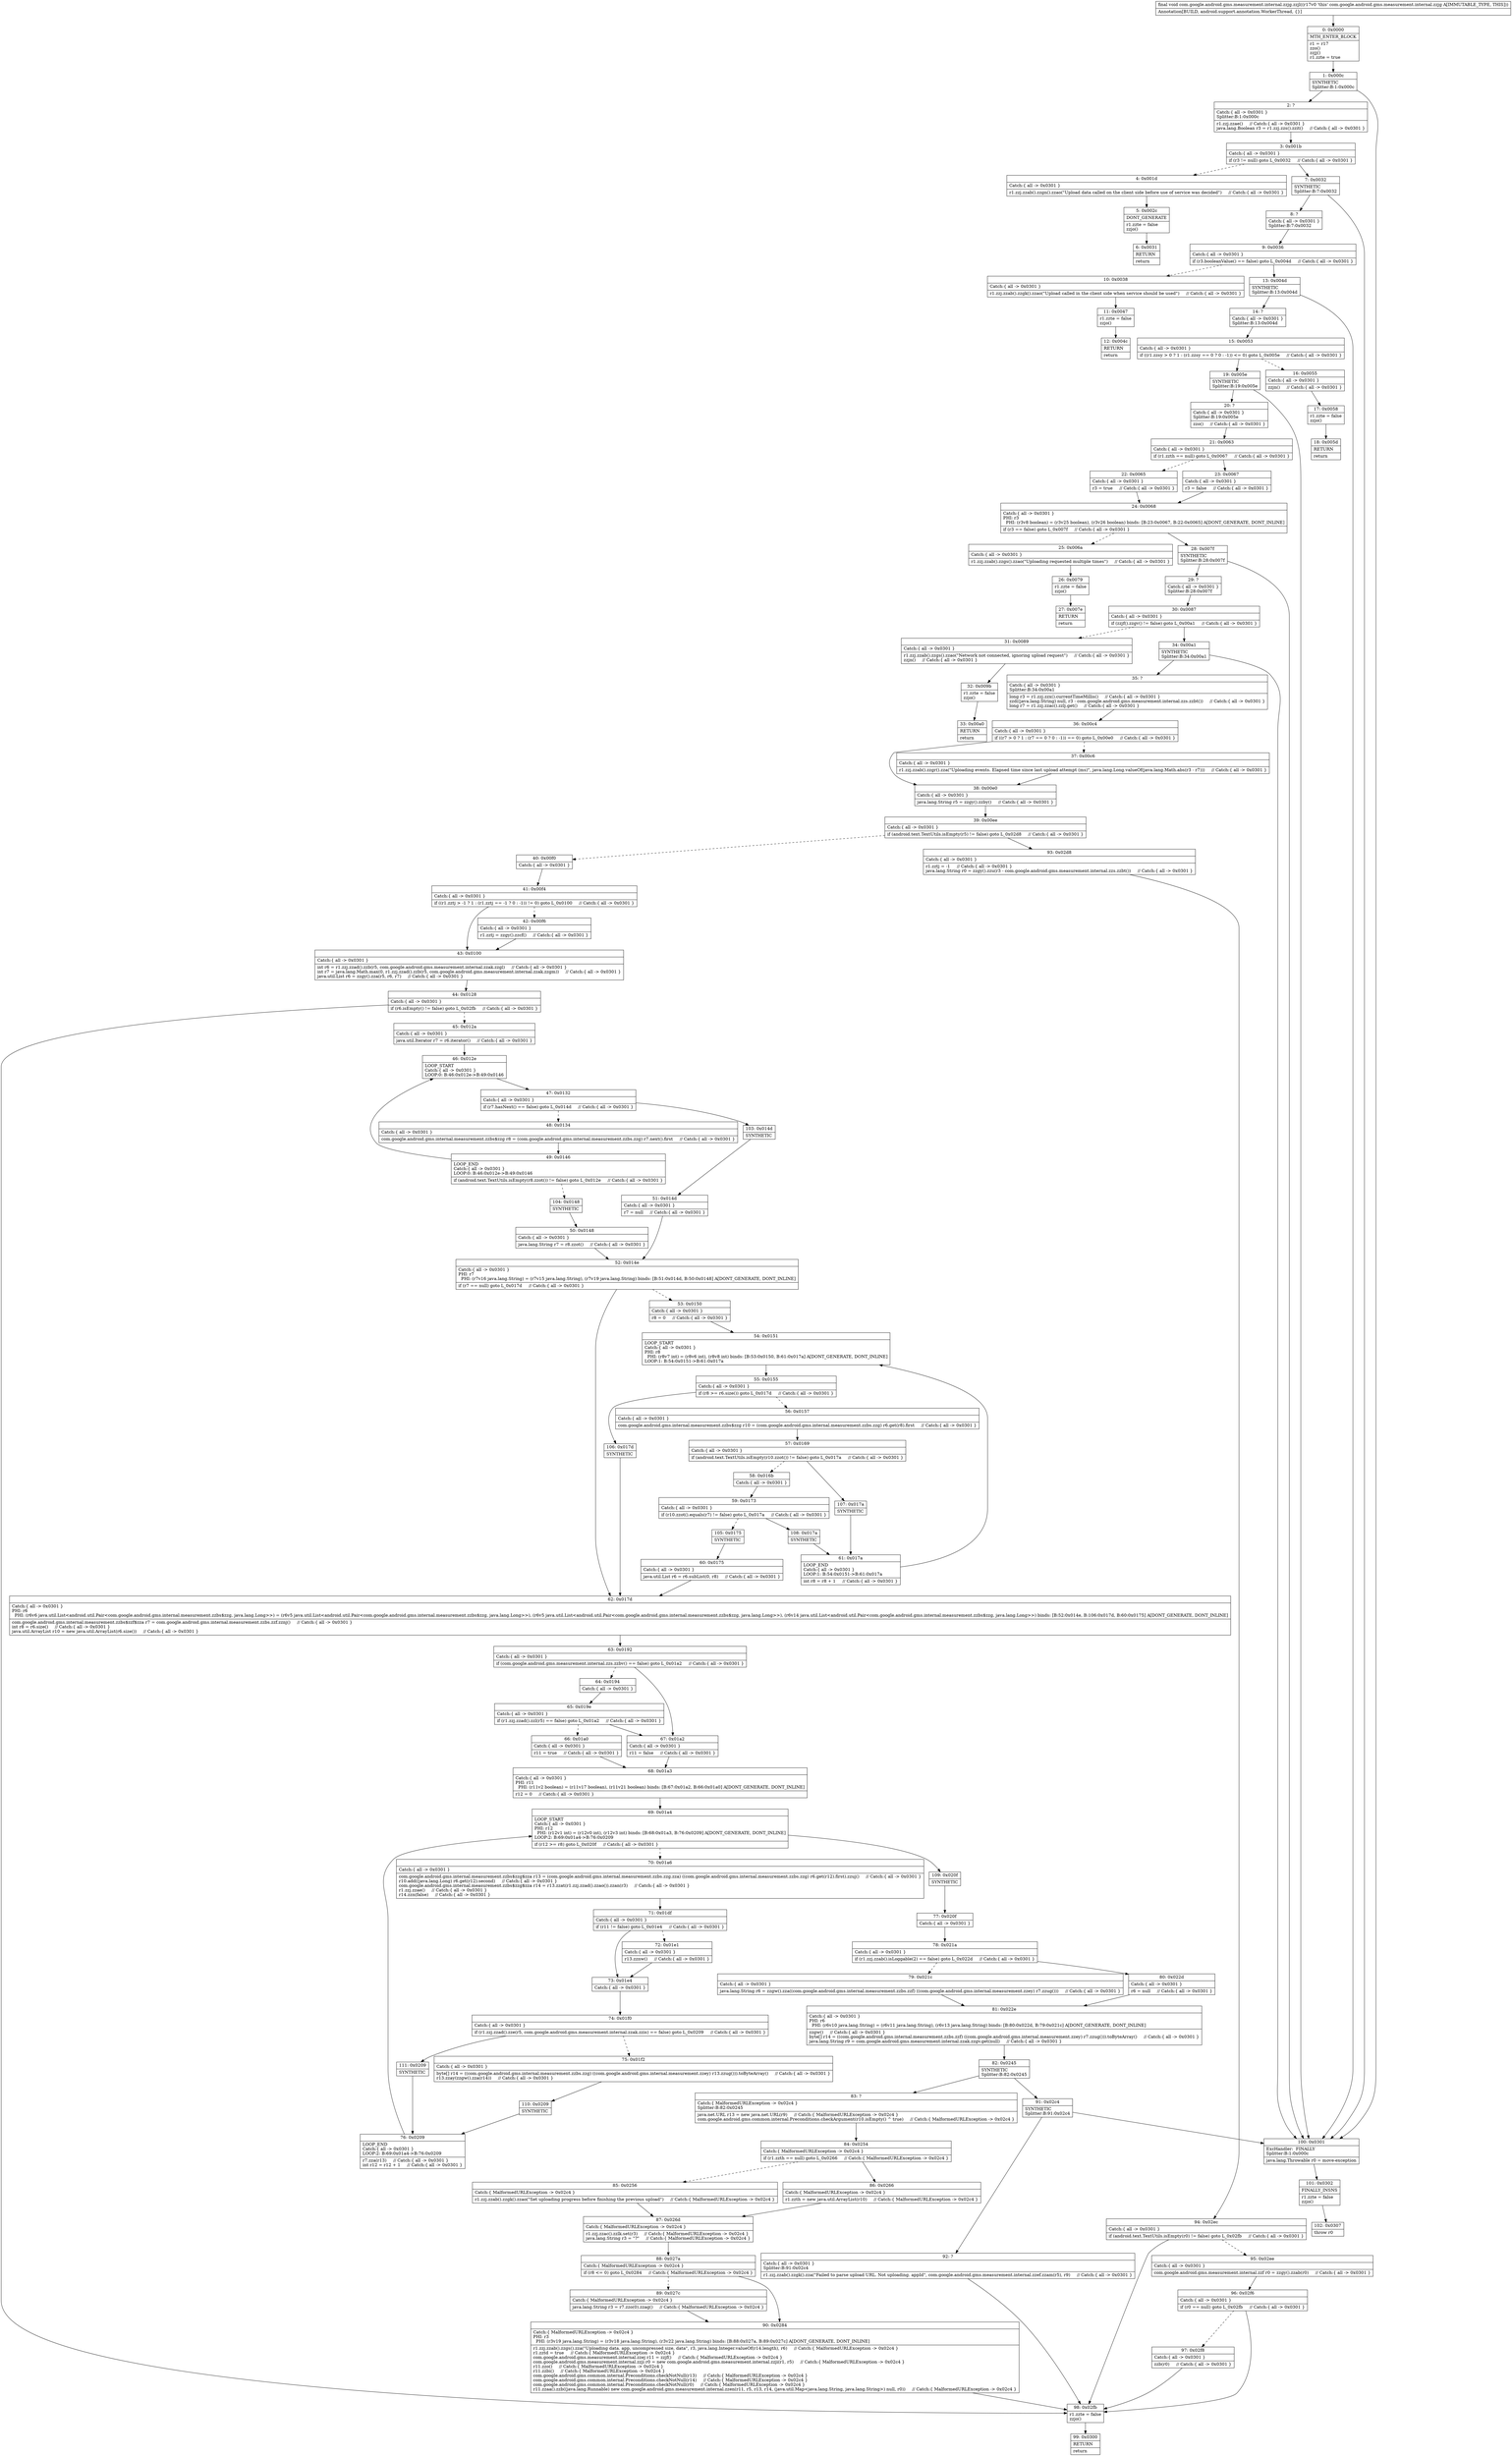 digraph "CFG forcom.google.android.gms.measurement.internal.zzjg.zzjl()V" {
Node_0 [shape=record,label="{0\:\ 0x0000|MTH_ENTER_BLOCK\l|r1 = r17\lzzo()\lzzjj()\lr1.zzte = true\l}"];
Node_1 [shape=record,label="{1\:\ 0x000c|SYNTHETIC\lSplitter:B:1:0x000c\l}"];
Node_2 [shape=record,label="{2\:\ ?|Catch:\{ all \-\> 0x0301 \}\lSplitter:B:1:0x000c\l|r1.zzj.zzae()     \/\/ Catch:\{ all \-\> 0x0301 \}\ljava.lang.Boolean r3 = r1.zzj.zzs().zzit()     \/\/ Catch:\{ all \-\> 0x0301 \}\l}"];
Node_3 [shape=record,label="{3\:\ 0x001b|Catch:\{ all \-\> 0x0301 \}\l|if (r3 != null) goto L_0x0032     \/\/ Catch:\{ all \-\> 0x0301 \}\l}"];
Node_4 [shape=record,label="{4\:\ 0x001d|Catch:\{ all \-\> 0x0301 \}\l|r1.zzj.zzab().zzgn().zzao(\"Upload data called on the client side before use of service was decided\")     \/\/ Catch:\{ all \-\> 0x0301 \}\l}"];
Node_5 [shape=record,label="{5\:\ 0x002c|DONT_GENERATE\l|r1.zzte = false\lzzjo()\l}"];
Node_6 [shape=record,label="{6\:\ 0x0031|RETURN\l|return\l}"];
Node_7 [shape=record,label="{7\:\ 0x0032|SYNTHETIC\lSplitter:B:7:0x0032\l}"];
Node_8 [shape=record,label="{8\:\ ?|Catch:\{ all \-\> 0x0301 \}\lSplitter:B:7:0x0032\l}"];
Node_9 [shape=record,label="{9\:\ 0x0036|Catch:\{ all \-\> 0x0301 \}\l|if (r3.booleanValue() == false) goto L_0x004d     \/\/ Catch:\{ all \-\> 0x0301 \}\l}"];
Node_10 [shape=record,label="{10\:\ 0x0038|Catch:\{ all \-\> 0x0301 \}\l|r1.zzj.zzab().zzgk().zzao(\"Upload called in the client side when service should be used\")     \/\/ Catch:\{ all \-\> 0x0301 \}\l}"];
Node_11 [shape=record,label="{11\:\ 0x0047|r1.zzte = false\lzzjo()\l}"];
Node_12 [shape=record,label="{12\:\ 0x004c|RETURN\l|return\l}"];
Node_13 [shape=record,label="{13\:\ 0x004d|SYNTHETIC\lSplitter:B:13:0x004d\l}"];
Node_14 [shape=record,label="{14\:\ ?|Catch:\{ all \-\> 0x0301 \}\lSplitter:B:13:0x004d\l}"];
Node_15 [shape=record,label="{15\:\ 0x0053|Catch:\{ all \-\> 0x0301 \}\l|if ((r1.zzsy \> 0 ? 1 : (r1.zzsy == 0 ? 0 : \-1)) \<= 0) goto L_0x005e     \/\/ Catch:\{ all \-\> 0x0301 \}\l}"];
Node_16 [shape=record,label="{16\:\ 0x0055|Catch:\{ all \-\> 0x0301 \}\l|zzjn()     \/\/ Catch:\{ all \-\> 0x0301 \}\l}"];
Node_17 [shape=record,label="{17\:\ 0x0058|r1.zzte = false\lzzjo()\l}"];
Node_18 [shape=record,label="{18\:\ 0x005d|RETURN\l|return\l}"];
Node_19 [shape=record,label="{19\:\ 0x005e|SYNTHETIC\lSplitter:B:19:0x005e\l}"];
Node_20 [shape=record,label="{20\:\ ?|Catch:\{ all \-\> 0x0301 \}\lSplitter:B:19:0x005e\l|zzo()     \/\/ Catch:\{ all \-\> 0x0301 \}\l}"];
Node_21 [shape=record,label="{21\:\ 0x0063|Catch:\{ all \-\> 0x0301 \}\l|if (r1.zzth == null) goto L_0x0067     \/\/ Catch:\{ all \-\> 0x0301 \}\l}"];
Node_22 [shape=record,label="{22\:\ 0x0065|Catch:\{ all \-\> 0x0301 \}\l|r3 = true     \/\/ Catch:\{ all \-\> 0x0301 \}\l}"];
Node_23 [shape=record,label="{23\:\ 0x0067|Catch:\{ all \-\> 0x0301 \}\l|r3 = false     \/\/ Catch:\{ all \-\> 0x0301 \}\l}"];
Node_24 [shape=record,label="{24\:\ 0x0068|Catch:\{ all \-\> 0x0301 \}\lPHI: r3 \l  PHI: (r3v8 boolean) = (r3v25 boolean), (r3v26 boolean) binds: [B:23:0x0067, B:22:0x0065] A[DONT_GENERATE, DONT_INLINE]\l|if (r3 == false) goto L_0x007f     \/\/ Catch:\{ all \-\> 0x0301 \}\l}"];
Node_25 [shape=record,label="{25\:\ 0x006a|Catch:\{ all \-\> 0x0301 \}\l|r1.zzj.zzab().zzgs().zzao(\"Uploading requested multiple times\")     \/\/ Catch:\{ all \-\> 0x0301 \}\l}"];
Node_26 [shape=record,label="{26\:\ 0x0079|r1.zzte = false\lzzjo()\l}"];
Node_27 [shape=record,label="{27\:\ 0x007e|RETURN\l|return\l}"];
Node_28 [shape=record,label="{28\:\ 0x007f|SYNTHETIC\lSplitter:B:28:0x007f\l}"];
Node_29 [shape=record,label="{29\:\ ?|Catch:\{ all \-\> 0x0301 \}\lSplitter:B:28:0x007f\l}"];
Node_30 [shape=record,label="{30\:\ 0x0087|Catch:\{ all \-\> 0x0301 \}\l|if (zzjf().zzgv() != false) goto L_0x00a1     \/\/ Catch:\{ all \-\> 0x0301 \}\l}"];
Node_31 [shape=record,label="{31\:\ 0x0089|Catch:\{ all \-\> 0x0301 \}\l|r1.zzj.zzab().zzgs().zzao(\"Network not connected, ignoring upload request\")     \/\/ Catch:\{ all \-\> 0x0301 \}\lzzjn()     \/\/ Catch:\{ all \-\> 0x0301 \}\l}"];
Node_32 [shape=record,label="{32\:\ 0x009b|r1.zzte = false\lzzjo()\l}"];
Node_33 [shape=record,label="{33\:\ 0x00a0|RETURN\l|return\l}"];
Node_34 [shape=record,label="{34\:\ 0x00a1|SYNTHETIC\lSplitter:B:34:0x00a1\l}"];
Node_35 [shape=record,label="{35\:\ ?|Catch:\{ all \-\> 0x0301 \}\lSplitter:B:34:0x00a1\l|long r3 = r1.zzj.zzx().currentTimeMillis()     \/\/ Catch:\{ all \-\> 0x0301 \}\lzzd((java.lang.String) null, r3 \- com.google.android.gms.measurement.internal.zzs.zzbt())     \/\/ Catch:\{ all \-\> 0x0301 \}\llong r7 = r1.zzj.zzac().zzlj.get()     \/\/ Catch:\{ all \-\> 0x0301 \}\l}"];
Node_36 [shape=record,label="{36\:\ 0x00c4|Catch:\{ all \-\> 0x0301 \}\l|if ((r7 \> 0 ? 1 : (r7 == 0 ? 0 : \-1)) == 0) goto L_0x00e0     \/\/ Catch:\{ all \-\> 0x0301 \}\l}"];
Node_37 [shape=record,label="{37\:\ 0x00c6|Catch:\{ all \-\> 0x0301 \}\l|r1.zzj.zzab().zzgr().zza(\"Uploading events. Elapsed time since last upload attempt (ms)\", java.lang.Long.valueOf(java.lang.Math.abs(r3 \- r7)))     \/\/ Catch:\{ all \-\> 0x0301 \}\l}"];
Node_38 [shape=record,label="{38\:\ 0x00e0|Catch:\{ all \-\> 0x0301 \}\l|java.lang.String r5 = zzgy().zzby()     \/\/ Catch:\{ all \-\> 0x0301 \}\l}"];
Node_39 [shape=record,label="{39\:\ 0x00ee|Catch:\{ all \-\> 0x0301 \}\l|if (android.text.TextUtils.isEmpty(r5) != false) goto L_0x02d8     \/\/ Catch:\{ all \-\> 0x0301 \}\l}"];
Node_40 [shape=record,label="{40\:\ 0x00f0|Catch:\{ all \-\> 0x0301 \}\l}"];
Node_41 [shape=record,label="{41\:\ 0x00f4|Catch:\{ all \-\> 0x0301 \}\l|if ((r1.zztj \> \-1 ? 1 : (r1.zztj == \-1 ? 0 : \-1)) != 0) goto L_0x0100     \/\/ Catch:\{ all \-\> 0x0301 \}\l}"];
Node_42 [shape=record,label="{42\:\ 0x00f6|Catch:\{ all \-\> 0x0301 \}\l|r1.zztj = zzgy().zzcf()     \/\/ Catch:\{ all \-\> 0x0301 \}\l}"];
Node_43 [shape=record,label="{43\:\ 0x0100|Catch:\{ all \-\> 0x0301 \}\l|int r6 = r1.zzj.zzad().zzb(r5, com.google.android.gms.measurement.internal.zzak.zzgl)     \/\/ Catch:\{ all \-\> 0x0301 \}\lint r7 = java.lang.Math.max(0, r1.zzj.zzad().zzb(r5, com.google.android.gms.measurement.internal.zzak.zzgm))     \/\/ Catch:\{ all \-\> 0x0301 \}\ljava.util.List r6 = zzgy().zza(r5, r6, r7)     \/\/ Catch:\{ all \-\> 0x0301 \}\l}"];
Node_44 [shape=record,label="{44\:\ 0x0128|Catch:\{ all \-\> 0x0301 \}\l|if (r6.isEmpty() != false) goto L_0x02fb     \/\/ Catch:\{ all \-\> 0x0301 \}\l}"];
Node_45 [shape=record,label="{45\:\ 0x012a|Catch:\{ all \-\> 0x0301 \}\l|java.util.Iterator r7 = r6.iterator()     \/\/ Catch:\{ all \-\> 0x0301 \}\l}"];
Node_46 [shape=record,label="{46\:\ 0x012e|LOOP_START\lCatch:\{ all \-\> 0x0301 \}\lLOOP:0: B:46:0x012e\-\>B:49:0x0146\l}"];
Node_47 [shape=record,label="{47\:\ 0x0132|Catch:\{ all \-\> 0x0301 \}\l|if (r7.hasNext() == false) goto L_0x014d     \/\/ Catch:\{ all \-\> 0x0301 \}\l}"];
Node_48 [shape=record,label="{48\:\ 0x0134|Catch:\{ all \-\> 0x0301 \}\l|com.google.android.gms.internal.measurement.zzbs$zzg r8 = (com.google.android.gms.internal.measurement.zzbs.zzg) r7.next().first     \/\/ Catch:\{ all \-\> 0x0301 \}\l}"];
Node_49 [shape=record,label="{49\:\ 0x0146|LOOP_END\lCatch:\{ all \-\> 0x0301 \}\lLOOP:0: B:46:0x012e\-\>B:49:0x0146\l|if (android.text.TextUtils.isEmpty(r8.zzot()) != false) goto L_0x012e     \/\/ Catch:\{ all \-\> 0x0301 \}\l}"];
Node_50 [shape=record,label="{50\:\ 0x0148|Catch:\{ all \-\> 0x0301 \}\l|java.lang.String r7 = r8.zzot()     \/\/ Catch:\{ all \-\> 0x0301 \}\l}"];
Node_51 [shape=record,label="{51\:\ 0x014d|Catch:\{ all \-\> 0x0301 \}\l|r7 = null     \/\/ Catch:\{ all \-\> 0x0301 \}\l}"];
Node_52 [shape=record,label="{52\:\ 0x014e|Catch:\{ all \-\> 0x0301 \}\lPHI: r7 \l  PHI: (r7v16 java.lang.String) = (r7v15 java.lang.String), (r7v19 java.lang.String) binds: [B:51:0x014d, B:50:0x0148] A[DONT_GENERATE, DONT_INLINE]\l|if (r7 == null) goto L_0x017d     \/\/ Catch:\{ all \-\> 0x0301 \}\l}"];
Node_53 [shape=record,label="{53\:\ 0x0150|Catch:\{ all \-\> 0x0301 \}\l|r8 = 0     \/\/ Catch:\{ all \-\> 0x0301 \}\l}"];
Node_54 [shape=record,label="{54\:\ 0x0151|LOOP_START\lCatch:\{ all \-\> 0x0301 \}\lPHI: r8 \l  PHI: (r8v7 int) = (r8v6 int), (r8v8 int) binds: [B:53:0x0150, B:61:0x017a] A[DONT_GENERATE, DONT_INLINE]\lLOOP:1: B:54:0x0151\-\>B:61:0x017a\l}"];
Node_55 [shape=record,label="{55\:\ 0x0155|Catch:\{ all \-\> 0x0301 \}\l|if (r8 \>= r6.size()) goto L_0x017d     \/\/ Catch:\{ all \-\> 0x0301 \}\l}"];
Node_56 [shape=record,label="{56\:\ 0x0157|Catch:\{ all \-\> 0x0301 \}\l|com.google.android.gms.internal.measurement.zzbs$zzg r10 = (com.google.android.gms.internal.measurement.zzbs.zzg) r6.get(r8).first     \/\/ Catch:\{ all \-\> 0x0301 \}\l}"];
Node_57 [shape=record,label="{57\:\ 0x0169|Catch:\{ all \-\> 0x0301 \}\l|if (android.text.TextUtils.isEmpty(r10.zzot()) != false) goto L_0x017a     \/\/ Catch:\{ all \-\> 0x0301 \}\l}"];
Node_58 [shape=record,label="{58\:\ 0x016b|Catch:\{ all \-\> 0x0301 \}\l}"];
Node_59 [shape=record,label="{59\:\ 0x0173|Catch:\{ all \-\> 0x0301 \}\l|if (r10.zzot().equals(r7) != false) goto L_0x017a     \/\/ Catch:\{ all \-\> 0x0301 \}\l}"];
Node_60 [shape=record,label="{60\:\ 0x0175|Catch:\{ all \-\> 0x0301 \}\l|java.util.List r6 = r6.subList(0, r8)     \/\/ Catch:\{ all \-\> 0x0301 \}\l}"];
Node_61 [shape=record,label="{61\:\ 0x017a|LOOP_END\lCatch:\{ all \-\> 0x0301 \}\lLOOP:1: B:54:0x0151\-\>B:61:0x017a\l|int r8 = r8 + 1     \/\/ Catch:\{ all \-\> 0x0301 \}\l}"];
Node_62 [shape=record,label="{62\:\ 0x017d|Catch:\{ all \-\> 0x0301 \}\lPHI: r6 \l  PHI: (r6v6 java.util.List\<android.util.Pair\<com.google.android.gms.internal.measurement.zzbs$zzg, java.lang.Long\>\>) = (r6v5 java.util.List\<android.util.Pair\<com.google.android.gms.internal.measurement.zzbs$zzg, java.lang.Long\>\>), (r6v5 java.util.List\<android.util.Pair\<com.google.android.gms.internal.measurement.zzbs$zzg, java.lang.Long\>\>), (r6v14 java.util.List\<android.util.Pair\<com.google.android.gms.internal.measurement.zzbs$zzg, java.lang.Long\>\>) binds: [B:52:0x014e, B:106:0x017d, B:60:0x0175] A[DONT_GENERATE, DONT_INLINE]\l|com.google.android.gms.internal.measurement.zzbs$zzf$zza r7 = com.google.android.gms.internal.measurement.zzbs.zzf.zznj()     \/\/ Catch:\{ all \-\> 0x0301 \}\lint r8 = r6.size()     \/\/ Catch:\{ all \-\> 0x0301 \}\ljava.util.ArrayList r10 = new java.util.ArrayList(r6.size())     \/\/ Catch:\{ all \-\> 0x0301 \}\l}"];
Node_63 [shape=record,label="{63\:\ 0x0192|Catch:\{ all \-\> 0x0301 \}\l|if (com.google.android.gms.measurement.internal.zzs.zzbv() == false) goto L_0x01a2     \/\/ Catch:\{ all \-\> 0x0301 \}\l}"];
Node_64 [shape=record,label="{64\:\ 0x0194|Catch:\{ all \-\> 0x0301 \}\l}"];
Node_65 [shape=record,label="{65\:\ 0x019e|Catch:\{ all \-\> 0x0301 \}\l|if (r1.zzj.zzad().zzl(r5) == false) goto L_0x01a2     \/\/ Catch:\{ all \-\> 0x0301 \}\l}"];
Node_66 [shape=record,label="{66\:\ 0x01a0|Catch:\{ all \-\> 0x0301 \}\l|r11 = true     \/\/ Catch:\{ all \-\> 0x0301 \}\l}"];
Node_67 [shape=record,label="{67\:\ 0x01a2|Catch:\{ all \-\> 0x0301 \}\l|r11 = false     \/\/ Catch:\{ all \-\> 0x0301 \}\l}"];
Node_68 [shape=record,label="{68\:\ 0x01a3|Catch:\{ all \-\> 0x0301 \}\lPHI: r11 \l  PHI: (r11v2 boolean) = (r11v17 boolean), (r11v21 boolean) binds: [B:67:0x01a2, B:66:0x01a0] A[DONT_GENERATE, DONT_INLINE]\l|r12 = 0     \/\/ Catch:\{ all \-\> 0x0301 \}\l}"];
Node_69 [shape=record,label="{69\:\ 0x01a4|LOOP_START\lCatch:\{ all \-\> 0x0301 \}\lPHI: r12 \l  PHI: (r12v1 int) = (r12v0 int), (r12v3 int) binds: [B:68:0x01a3, B:76:0x0209] A[DONT_GENERATE, DONT_INLINE]\lLOOP:2: B:69:0x01a4\-\>B:76:0x0209\l|if (r12 \>= r8) goto L_0x020f     \/\/ Catch:\{ all \-\> 0x0301 \}\l}"];
Node_70 [shape=record,label="{70\:\ 0x01a6|Catch:\{ all \-\> 0x0301 \}\l|com.google.android.gms.internal.measurement.zzbs$zzg$zza r13 = (com.google.android.gms.internal.measurement.zzbs.zzg.zza) ((com.google.android.gms.internal.measurement.zzbs.zzg) r6.get(r12).first).zzuj()     \/\/ Catch:\{ all \-\> 0x0301 \}\lr10.add((java.lang.Long) r6.get(r12).second)     \/\/ Catch:\{ all \-\> 0x0301 \}\lcom.google.android.gms.internal.measurement.zzbs$zzg$zza r14 = r13.zzat(r1.zzj.zzad().zzao()).zzan(r3)     \/\/ Catch:\{ all \-\> 0x0301 \}\lr1.zzj.zzae()     \/\/ Catch:\{ all \-\> 0x0301 \}\lr14.zzn(false)     \/\/ Catch:\{ all \-\> 0x0301 \}\l}"];
Node_71 [shape=record,label="{71\:\ 0x01df|Catch:\{ all \-\> 0x0301 \}\l|if (r11 != false) goto L_0x01e4     \/\/ Catch:\{ all \-\> 0x0301 \}\l}"];
Node_72 [shape=record,label="{72\:\ 0x01e1|Catch:\{ all \-\> 0x0301 \}\l|r13.zznw()     \/\/ Catch:\{ all \-\> 0x0301 \}\l}"];
Node_73 [shape=record,label="{73\:\ 0x01e4|Catch:\{ all \-\> 0x0301 \}\l}"];
Node_74 [shape=record,label="{74\:\ 0x01f0|Catch:\{ all \-\> 0x0301 \}\l|if (r1.zzj.zzad().zze(r5, com.google.android.gms.measurement.internal.zzak.zzis) == false) goto L_0x0209     \/\/ Catch:\{ all \-\> 0x0301 \}\l}"];
Node_75 [shape=record,label="{75\:\ 0x01f2|Catch:\{ all \-\> 0x0301 \}\l|byte[] r14 = ((com.google.android.gms.internal.measurement.zzbs.zzg) ((com.google.android.gms.internal.measurement.zzey) r13.zzug())).toByteArray()     \/\/ Catch:\{ all \-\> 0x0301 \}\lr13.zzay(zzgw().zza(r14))     \/\/ Catch:\{ all \-\> 0x0301 \}\l}"];
Node_76 [shape=record,label="{76\:\ 0x0209|LOOP_END\lCatch:\{ all \-\> 0x0301 \}\lLOOP:2: B:69:0x01a4\-\>B:76:0x0209\l|r7.zza(r13)     \/\/ Catch:\{ all \-\> 0x0301 \}\lint r12 = r12 + 1     \/\/ Catch:\{ all \-\> 0x0301 \}\l}"];
Node_77 [shape=record,label="{77\:\ 0x020f|Catch:\{ all \-\> 0x0301 \}\l}"];
Node_78 [shape=record,label="{78\:\ 0x021a|Catch:\{ all \-\> 0x0301 \}\l|if (r1.zzj.zzab().isLoggable(2) == false) goto L_0x022d     \/\/ Catch:\{ all \-\> 0x0301 \}\l}"];
Node_79 [shape=record,label="{79\:\ 0x021c|Catch:\{ all \-\> 0x0301 \}\l|java.lang.String r6 = zzgw().zza((com.google.android.gms.internal.measurement.zzbs.zzf) ((com.google.android.gms.internal.measurement.zzey) r7.zzug()))     \/\/ Catch:\{ all \-\> 0x0301 \}\l}"];
Node_80 [shape=record,label="{80\:\ 0x022d|Catch:\{ all \-\> 0x0301 \}\l|r6 = null     \/\/ Catch:\{ all \-\> 0x0301 \}\l}"];
Node_81 [shape=record,label="{81\:\ 0x022e|Catch:\{ all \-\> 0x0301 \}\lPHI: r6 \l  PHI: (r6v10 java.lang.String) = (r6v11 java.lang.String), (r6v13 java.lang.String) binds: [B:80:0x022d, B:79:0x021c] A[DONT_GENERATE, DONT_INLINE]\l|zzgw()     \/\/ Catch:\{ all \-\> 0x0301 \}\lbyte[] r14 = ((com.google.android.gms.internal.measurement.zzbs.zzf) ((com.google.android.gms.internal.measurement.zzey) r7.zzug())).toByteArray()     \/\/ Catch:\{ all \-\> 0x0301 \}\ljava.lang.String r9 = com.google.android.gms.measurement.internal.zzak.zzgv.get(null)     \/\/ Catch:\{ all \-\> 0x0301 \}\l}"];
Node_82 [shape=record,label="{82\:\ 0x0245|SYNTHETIC\lSplitter:B:82:0x0245\l}"];
Node_83 [shape=record,label="{83\:\ ?|Catch:\{ MalformedURLException \-\> 0x02c4 \}\lSplitter:B:82:0x0245\l|java.net.URL r13 = new java.net.URL(r9)     \/\/ Catch:\{ MalformedURLException \-\> 0x02c4 \}\lcom.google.android.gms.common.internal.Preconditions.checkArgument(r10.isEmpty() ^ true)     \/\/ Catch:\{ MalformedURLException \-\> 0x02c4 \}\l}"];
Node_84 [shape=record,label="{84\:\ 0x0254|Catch:\{ MalformedURLException \-\> 0x02c4 \}\l|if (r1.zzth == null) goto L_0x0266     \/\/ Catch:\{ MalformedURLException \-\> 0x02c4 \}\l}"];
Node_85 [shape=record,label="{85\:\ 0x0256|Catch:\{ MalformedURLException \-\> 0x02c4 \}\l|r1.zzj.zzab().zzgk().zzao(\"Set uploading progress before finishing the previous upload\")     \/\/ Catch:\{ MalformedURLException \-\> 0x02c4 \}\l}"];
Node_86 [shape=record,label="{86\:\ 0x0266|Catch:\{ MalformedURLException \-\> 0x02c4 \}\l|r1.zzth = new java.util.ArrayList(r10)     \/\/ Catch:\{ MalformedURLException \-\> 0x02c4 \}\l}"];
Node_87 [shape=record,label="{87\:\ 0x026d|Catch:\{ MalformedURLException \-\> 0x02c4 \}\l|r1.zzj.zzac().zzlk.set(r3)     \/\/ Catch:\{ MalformedURLException \-\> 0x02c4 \}\ljava.lang.String r3 = \"?\"     \/\/ Catch:\{ MalformedURLException \-\> 0x02c4 \}\l}"];
Node_88 [shape=record,label="{88\:\ 0x027a|Catch:\{ MalformedURLException \-\> 0x02c4 \}\l|if (r8 \<= 0) goto L_0x0284     \/\/ Catch:\{ MalformedURLException \-\> 0x02c4 \}\l}"];
Node_89 [shape=record,label="{89\:\ 0x027c|Catch:\{ MalformedURLException \-\> 0x02c4 \}\l|java.lang.String r3 = r7.zzo(0).zzag()     \/\/ Catch:\{ MalformedURLException \-\> 0x02c4 \}\l}"];
Node_90 [shape=record,label="{90\:\ 0x0284|Catch:\{ MalformedURLException \-\> 0x02c4 \}\lPHI: r3 \l  PHI: (r3v19 java.lang.String) = (r3v18 java.lang.String), (r3v22 java.lang.String) binds: [B:88:0x027a, B:89:0x027c] A[DONT_GENERATE, DONT_INLINE]\l|r1.zzj.zzab().zzgs().zza(\"Uploading data. app, uncompressed size, data\", r3, java.lang.Integer.valueOf(r14.length), r6)     \/\/ Catch:\{ MalformedURLException \-\> 0x02c4 \}\lr1.zztd = true     \/\/ Catch:\{ MalformedURLException \-\> 0x02c4 \}\lcom.google.android.gms.measurement.internal.zzej r11 = zzjf()     \/\/ Catch:\{ MalformedURLException \-\> 0x02c4 \}\lcom.google.android.gms.measurement.internal.zzji r0 = new com.google.android.gms.measurement.internal.zzji(r1, r5)     \/\/ Catch:\{ MalformedURLException \-\> 0x02c4 \}\lr11.zzo()     \/\/ Catch:\{ MalformedURLException \-\> 0x02c4 \}\lr11.zzbi()     \/\/ Catch:\{ MalformedURLException \-\> 0x02c4 \}\lcom.google.android.gms.common.internal.Preconditions.checkNotNull(r13)     \/\/ Catch:\{ MalformedURLException \-\> 0x02c4 \}\lcom.google.android.gms.common.internal.Preconditions.checkNotNull(r14)     \/\/ Catch:\{ MalformedURLException \-\> 0x02c4 \}\lcom.google.android.gms.common.internal.Preconditions.checkNotNull(r0)     \/\/ Catch:\{ MalformedURLException \-\> 0x02c4 \}\lr11.zzaa().zzb((java.lang.Runnable) new com.google.android.gms.measurement.internal.zzen(r11, r5, r13, r14, (java.util.Map\<java.lang.String, java.lang.String\>) null, r0))     \/\/ Catch:\{ MalformedURLException \-\> 0x02c4 \}\l}"];
Node_91 [shape=record,label="{91\:\ 0x02c4|SYNTHETIC\lSplitter:B:91:0x02c4\l}"];
Node_92 [shape=record,label="{92\:\ ?|Catch:\{ all \-\> 0x0301 \}\lSplitter:B:91:0x02c4\l|r1.zzj.zzab().zzgk().zza(\"Failed to parse upload URL. Not uploading. appId\", com.google.android.gms.measurement.internal.zzef.zzam(r5), r9)     \/\/ Catch:\{ all \-\> 0x0301 \}\l}"];
Node_93 [shape=record,label="{93\:\ 0x02d8|Catch:\{ all \-\> 0x0301 \}\l|r1.zztj = \-1     \/\/ Catch:\{ all \-\> 0x0301 \}\ljava.lang.String r0 = zzgy().zzu(r3 \- com.google.android.gms.measurement.internal.zzs.zzbt())     \/\/ Catch:\{ all \-\> 0x0301 \}\l}"];
Node_94 [shape=record,label="{94\:\ 0x02ec|Catch:\{ all \-\> 0x0301 \}\l|if (android.text.TextUtils.isEmpty(r0) != false) goto L_0x02fb     \/\/ Catch:\{ all \-\> 0x0301 \}\l}"];
Node_95 [shape=record,label="{95\:\ 0x02ee|Catch:\{ all \-\> 0x0301 \}\l|com.google.android.gms.measurement.internal.zzf r0 = zzgy().zzab(r0)     \/\/ Catch:\{ all \-\> 0x0301 \}\l}"];
Node_96 [shape=record,label="{96\:\ 0x02f6|Catch:\{ all \-\> 0x0301 \}\l|if (r0 == null) goto L_0x02fb     \/\/ Catch:\{ all \-\> 0x0301 \}\l}"];
Node_97 [shape=record,label="{97\:\ 0x02f8|Catch:\{ all \-\> 0x0301 \}\l|zzb(r0)     \/\/ Catch:\{ all \-\> 0x0301 \}\l}"];
Node_98 [shape=record,label="{98\:\ 0x02fb|r1.zzte = false\lzzjo()\l}"];
Node_99 [shape=record,label="{99\:\ 0x0300|RETURN\l|return\l}"];
Node_100 [shape=record,label="{100\:\ 0x0301|ExcHandler:  FINALLY\lSplitter:B:1:0x000c\l|java.lang.Throwable r0 = move\-exception\l}"];
Node_101 [shape=record,label="{101\:\ 0x0302|FINALLY_INSNS\l|r1.zzte = false\lzzjo()\l}"];
Node_102 [shape=record,label="{102\:\ 0x0307|throw r0\l}"];
Node_103 [shape=record,label="{103\:\ 0x014d|SYNTHETIC\l}"];
Node_104 [shape=record,label="{104\:\ 0x0148|SYNTHETIC\l}"];
Node_105 [shape=record,label="{105\:\ 0x0175|SYNTHETIC\l}"];
Node_106 [shape=record,label="{106\:\ 0x017d|SYNTHETIC\l}"];
Node_107 [shape=record,label="{107\:\ 0x017a|SYNTHETIC\l}"];
Node_108 [shape=record,label="{108\:\ 0x017a|SYNTHETIC\l}"];
Node_109 [shape=record,label="{109\:\ 0x020f|SYNTHETIC\l}"];
Node_110 [shape=record,label="{110\:\ 0x0209|SYNTHETIC\l}"];
Node_111 [shape=record,label="{111\:\ 0x0209|SYNTHETIC\l}"];
MethodNode[shape=record,label="{final void com.google.android.gms.measurement.internal.zzjg.zzjl((r17v0 'this' com.google.android.gms.measurement.internal.zzjg A[IMMUTABLE_TYPE, THIS]))  | Annotation[BUILD, android.support.annotation.WorkerThread, \{\}]\l}"];
MethodNode -> Node_0;
Node_0 -> Node_1;
Node_1 -> Node_2;
Node_1 -> Node_100;
Node_2 -> Node_3;
Node_3 -> Node_4[style=dashed];
Node_3 -> Node_7;
Node_4 -> Node_5;
Node_5 -> Node_6;
Node_7 -> Node_8;
Node_7 -> Node_100;
Node_8 -> Node_9;
Node_9 -> Node_10[style=dashed];
Node_9 -> Node_13;
Node_10 -> Node_11;
Node_11 -> Node_12;
Node_13 -> Node_14;
Node_13 -> Node_100;
Node_14 -> Node_15;
Node_15 -> Node_16[style=dashed];
Node_15 -> Node_19;
Node_16 -> Node_17;
Node_17 -> Node_18;
Node_19 -> Node_20;
Node_19 -> Node_100;
Node_20 -> Node_21;
Node_21 -> Node_22[style=dashed];
Node_21 -> Node_23;
Node_22 -> Node_24;
Node_23 -> Node_24;
Node_24 -> Node_25[style=dashed];
Node_24 -> Node_28;
Node_25 -> Node_26;
Node_26 -> Node_27;
Node_28 -> Node_29;
Node_28 -> Node_100;
Node_29 -> Node_30;
Node_30 -> Node_31[style=dashed];
Node_30 -> Node_34;
Node_31 -> Node_32;
Node_32 -> Node_33;
Node_34 -> Node_35;
Node_34 -> Node_100;
Node_35 -> Node_36;
Node_36 -> Node_37[style=dashed];
Node_36 -> Node_38;
Node_37 -> Node_38;
Node_38 -> Node_39;
Node_39 -> Node_40[style=dashed];
Node_39 -> Node_93;
Node_40 -> Node_41;
Node_41 -> Node_42[style=dashed];
Node_41 -> Node_43;
Node_42 -> Node_43;
Node_43 -> Node_44;
Node_44 -> Node_45[style=dashed];
Node_44 -> Node_98;
Node_45 -> Node_46;
Node_46 -> Node_47;
Node_47 -> Node_48[style=dashed];
Node_47 -> Node_103;
Node_48 -> Node_49;
Node_49 -> Node_46;
Node_49 -> Node_104[style=dashed];
Node_50 -> Node_52;
Node_51 -> Node_52;
Node_52 -> Node_53[style=dashed];
Node_52 -> Node_62;
Node_53 -> Node_54;
Node_54 -> Node_55;
Node_55 -> Node_56[style=dashed];
Node_55 -> Node_106;
Node_56 -> Node_57;
Node_57 -> Node_58[style=dashed];
Node_57 -> Node_107;
Node_58 -> Node_59;
Node_59 -> Node_105[style=dashed];
Node_59 -> Node_108;
Node_60 -> Node_62;
Node_61 -> Node_54;
Node_62 -> Node_63;
Node_63 -> Node_64[style=dashed];
Node_63 -> Node_67;
Node_64 -> Node_65;
Node_65 -> Node_66[style=dashed];
Node_65 -> Node_67;
Node_66 -> Node_68;
Node_67 -> Node_68;
Node_68 -> Node_69;
Node_69 -> Node_70[style=dashed];
Node_69 -> Node_109;
Node_70 -> Node_71;
Node_71 -> Node_72[style=dashed];
Node_71 -> Node_73;
Node_72 -> Node_73;
Node_73 -> Node_74;
Node_74 -> Node_75[style=dashed];
Node_74 -> Node_111;
Node_75 -> Node_110;
Node_76 -> Node_69;
Node_77 -> Node_78;
Node_78 -> Node_79[style=dashed];
Node_78 -> Node_80;
Node_79 -> Node_81;
Node_80 -> Node_81;
Node_81 -> Node_82;
Node_82 -> Node_83;
Node_82 -> Node_91;
Node_83 -> Node_84;
Node_84 -> Node_85[style=dashed];
Node_84 -> Node_86;
Node_85 -> Node_87;
Node_86 -> Node_87;
Node_87 -> Node_88;
Node_88 -> Node_89[style=dashed];
Node_88 -> Node_90;
Node_89 -> Node_90;
Node_90 -> Node_98;
Node_91 -> Node_92;
Node_91 -> Node_100;
Node_92 -> Node_98;
Node_93 -> Node_94;
Node_94 -> Node_95[style=dashed];
Node_94 -> Node_98;
Node_95 -> Node_96;
Node_96 -> Node_97[style=dashed];
Node_96 -> Node_98;
Node_97 -> Node_98;
Node_98 -> Node_99;
Node_100 -> Node_101;
Node_101 -> Node_102;
Node_103 -> Node_51;
Node_104 -> Node_50;
Node_105 -> Node_60;
Node_106 -> Node_62;
Node_107 -> Node_61;
Node_108 -> Node_61;
Node_109 -> Node_77;
Node_110 -> Node_76;
Node_111 -> Node_76;
}

